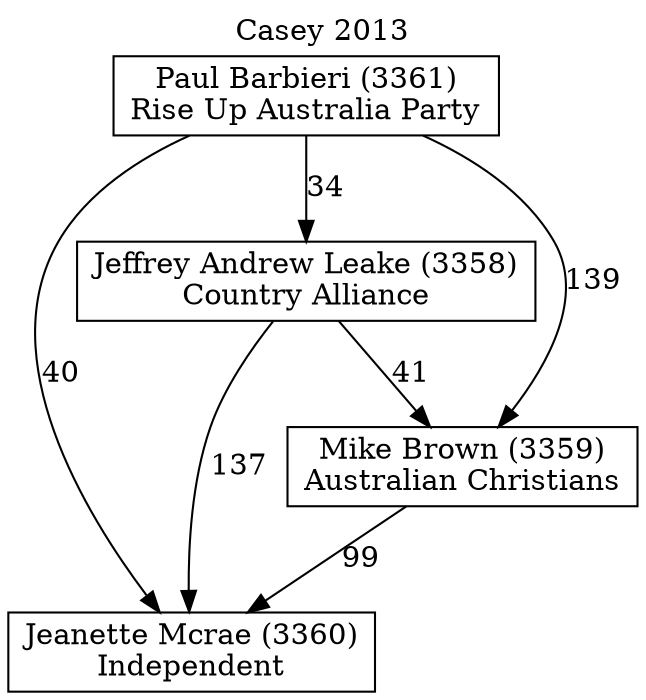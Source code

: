 // House preference flow
digraph "Jeanette Mcrae (3360)_Casey_2013" {
	graph [label="Casey 2013" labelloc=t mclimit=10]
	node [shape=box]
	"Jeanette Mcrae (3360)" [label="Jeanette Mcrae (3360)
Independent"]
	"Jeffrey Andrew Leake (3358)" [label="Jeffrey Andrew Leake (3358)
Country Alliance"]
	"Mike Brown (3359)" [label="Mike Brown (3359)
Australian Christians"]
	"Paul Barbieri (3361)" [label="Paul Barbieri (3361)
Rise Up Australia Party"]
	"Jeffrey Andrew Leake (3358)" -> "Jeanette Mcrae (3360)" [label=137]
	"Jeffrey Andrew Leake (3358)" -> "Mike Brown (3359)" [label=41]
	"Mike Brown (3359)" -> "Jeanette Mcrae (3360)" [label=99]
	"Paul Barbieri (3361)" -> "Jeanette Mcrae (3360)" [label=40]
	"Paul Barbieri (3361)" -> "Jeffrey Andrew Leake (3358)" [label=34]
	"Paul Barbieri (3361)" -> "Mike Brown (3359)" [label=139]
}
